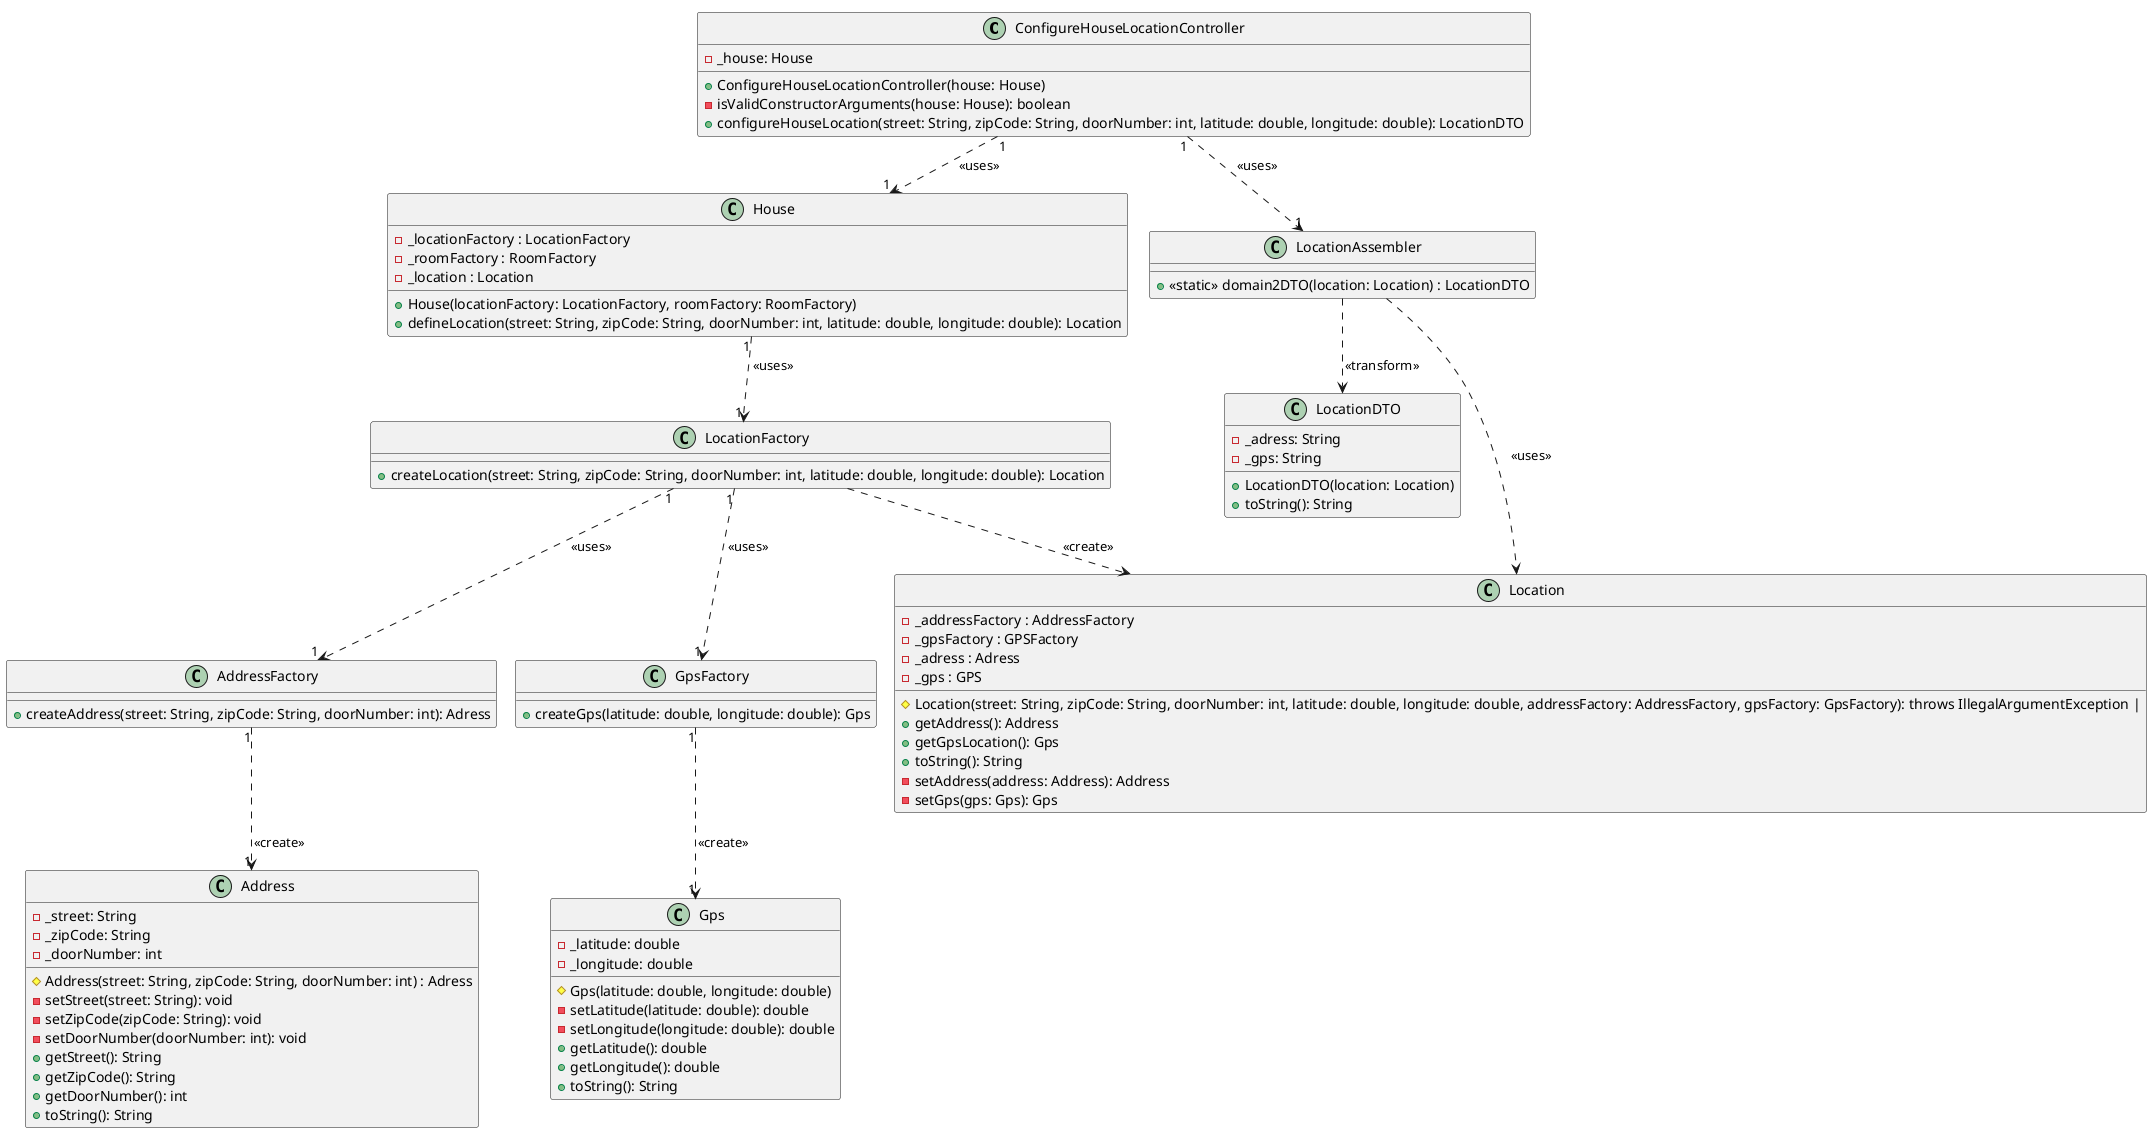 @startuml
!pragma layout smetana

class ConfigureHouseLocationController{
'Attributes'
- _house: House

'Methods'
+ ConfigureHouseLocationController(house: House)
- isValidConstructorArguments(house: House): boolean
+ configureHouseLocation(street: String, zipCode: String, doorNumber: int, latitude: double, longitude: double): LocationDTO
}

class House {

'Attributes'
- _locationFactory : LocationFactory
- _roomFactory : RoomFactory
- _location : Location

'Methods'
+ House(locationFactory: LocationFactory, roomFactory: RoomFactory)
+ defineLocation(street: String, zipCode: String, doorNumber: int, latitude: double, longitude: double): Location
}

class Location {

'Attributes'
- _addressFactory : AddressFactory
- _gpsFactory : GPSFactory
- _adress : Adress
- _gps : GPS

'Methods'
# Location(street: String, zipCode: String, doorNumber: int, latitude: double, longitude: double, addressFactory: AddressFactory, gpsFactory: GpsFactory): throws IllegalArgumentException |
+ getAddress(): Address
+ getGpsLocation(): Gps
+ toString(): String
- setAddress(address: Address): Address
- setGps(gps: Gps): Gps
}

class LocationFactory{
'Methods'
+ createLocation(street: String, zipCode: String, doorNumber: int, latitude: double, longitude: double): Location
}

class LocationAssembler{
'Methods'
+ <<static>> domain2DTO(location: Location) : LocationDTO
}

class LocationDTO {
'Attributes'
- _adress: String
- _gps: String

'Methods'
+ LocationDTO(location: Location)
+ toString(): String
}


class Address {
'Attributes'
- _street: String
- _zipCode: String
- _doorNumber: int

'Methods'
# Address(street: String, zipCode: String, doorNumber: int) : Adress
- setStreet(street: String): void
- setZipCode(zipCode: String): void
- setDoorNumber(doorNumber: int): void
+ getStreet(): String
+ getZipCode(): String
+ getDoorNumber(): int
+ toString(): String
}

class AddressFactory{
'Methods'
+ createAddress(street: String, zipCode: String, doorNumber: int): Adress
}

class Gps {
'Attributes'
- _latitude: double
- _longitude: double

'Methods'
# Gps(latitude: double, longitude: double)
- setLatitude(latitude: double): double
- setLongitude(longitude: double): double
+ getLatitude(): double
+ getLongitude(): double
+ toString(): String
}

class GpsFactory{
'Methods'
+ createGps(latitude: double, longitude: double): Gps
}

ConfigureHouseLocationController "1"..>"1"House : <<uses>>
ConfigureHouseLocationController "1"..>"1"LocationAssembler : <<uses>>
House "1"..>"1" LocationFactory : <<uses>>
AddressFactory "1"..>"1" Address: <<create>>
GpsFactory "1"..>"1" Gps: <<create>>
LocationFactory "1"..>"1" AddressFactory : <<uses>>
LocationFactory "1"..>"1" GpsFactory : <<uses>>
LocationFactory ..> Location: <<create>>
LocationAssembler ..> Location: <<uses>>
LocationAssembler ..> LocationDTO: <<transform>>

@enduml
